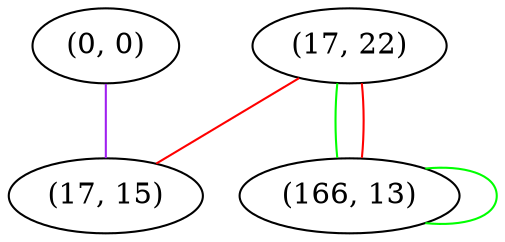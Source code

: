 graph "" {
"(0, 0)";
"(17, 22)";
"(166, 13)";
"(17, 15)";
"(0, 0)" -- "(17, 15)"  [color=purple, key=0, weight=4];
"(17, 22)" -- "(166, 13)"  [color=green, key=0, weight=2];
"(17, 22)" -- "(166, 13)"  [color=red, key=1, weight=1];
"(17, 22)" -- "(17, 15)"  [color=red, key=0, weight=1];
"(166, 13)" -- "(166, 13)"  [color=green, key=0, weight=2];
}
